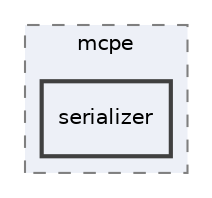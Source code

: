 digraph "serializer"
{
 // INTERACTIVE_SVG=YES
 // LATEX_PDF_SIZE
  edge [fontname="Helvetica",fontsize="10",labelfontname="Helvetica",labelfontsize="10"];
  node [fontname="Helvetica",fontsize="10",shape=record];
  compound=true
  subgraph clusterdir_c34322918f2837155f3742220523bcd3 {
    graph [ bgcolor="#edf0f7", pencolor="grey50", style="filled,dashed,", label="mcpe", fontname="Helvetica", fontsize="10", URL="dir_c34322918f2837155f3742220523bcd3.html"]
  dir_995b3b02552e3af7a71ff5c03a7f60a4 [shape=box, label="serializer", style="filled,bold,", fillcolor="#edf0f7", color="grey25", URL="dir_995b3b02552e3af7a71ff5c03a7f60a4.html"];
  }
}
